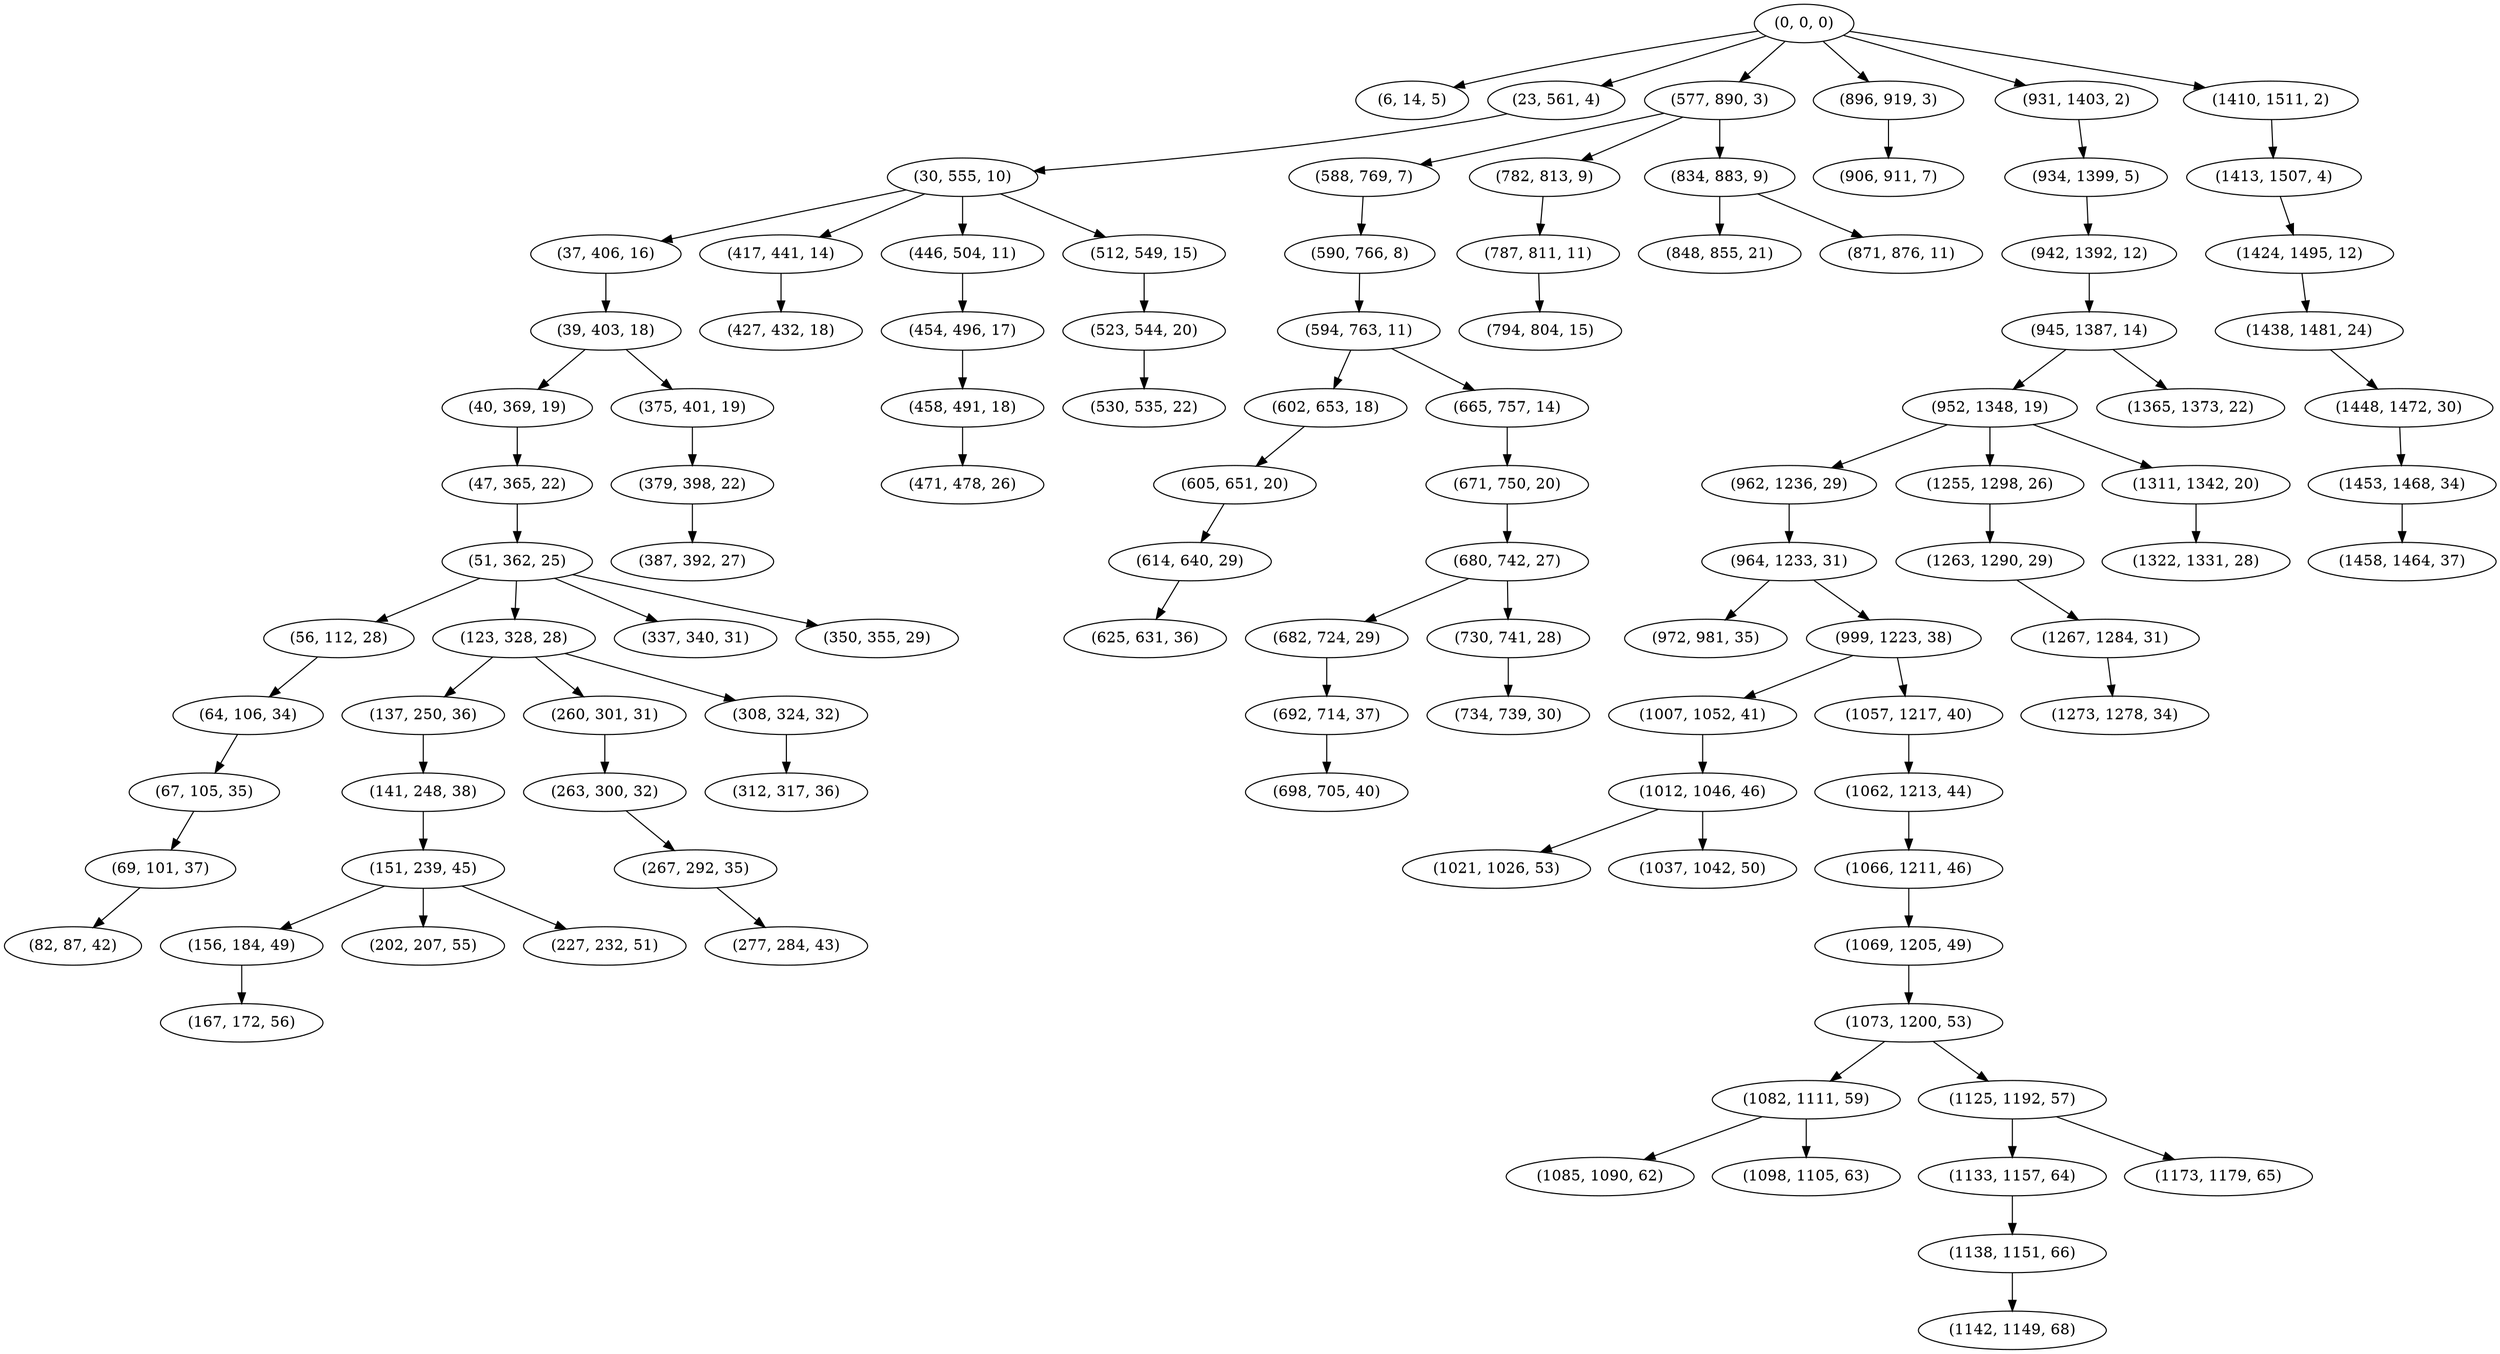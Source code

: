 digraph tree {
    "(0, 0, 0)";
    "(6, 14, 5)";
    "(23, 561, 4)";
    "(30, 555, 10)";
    "(37, 406, 16)";
    "(39, 403, 18)";
    "(40, 369, 19)";
    "(47, 365, 22)";
    "(51, 362, 25)";
    "(56, 112, 28)";
    "(64, 106, 34)";
    "(67, 105, 35)";
    "(69, 101, 37)";
    "(82, 87, 42)";
    "(123, 328, 28)";
    "(137, 250, 36)";
    "(141, 248, 38)";
    "(151, 239, 45)";
    "(156, 184, 49)";
    "(167, 172, 56)";
    "(202, 207, 55)";
    "(227, 232, 51)";
    "(260, 301, 31)";
    "(263, 300, 32)";
    "(267, 292, 35)";
    "(277, 284, 43)";
    "(308, 324, 32)";
    "(312, 317, 36)";
    "(337, 340, 31)";
    "(350, 355, 29)";
    "(375, 401, 19)";
    "(379, 398, 22)";
    "(387, 392, 27)";
    "(417, 441, 14)";
    "(427, 432, 18)";
    "(446, 504, 11)";
    "(454, 496, 17)";
    "(458, 491, 18)";
    "(471, 478, 26)";
    "(512, 549, 15)";
    "(523, 544, 20)";
    "(530, 535, 22)";
    "(577, 890, 3)";
    "(588, 769, 7)";
    "(590, 766, 8)";
    "(594, 763, 11)";
    "(602, 653, 18)";
    "(605, 651, 20)";
    "(614, 640, 29)";
    "(625, 631, 36)";
    "(665, 757, 14)";
    "(671, 750, 20)";
    "(680, 742, 27)";
    "(682, 724, 29)";
    "(692, 714, 37)";
    "(698, 705, 40)";
    "(730, 741, 28)";
    "(734, 739, 30)";
    "(782, 813, 9)";
    "(787, 811, 11)";
    "(794, 804, 15)";
    "(834, 883, 9)";
    "(848, 855, 21)";
    "(871, 876, 11)";
    "(896, 919, 3)";
    "(906, 911, 7)";
    "(931, 1403, 2)";
    "(934, 1399, 5)";
    "(942, 1392, 12)";
    "(945, 1387, 14)";
    "(952, 1348, 19)";
    "(962, 1236, 29)";
    "(964, 1233, 31)";
    "(972, 981, 35)";
    "(999, 1223, 38)";
    "(1007, 1052, 41)";
    "(1012, 1046, 46)";
    "(1021, 1026, 53)";
    "(1037, 1042, 50)";
    "(1057, 1217, 40)";
    "(1062, 1213, 44)";
    "(1066, 1211, 46)";
    "(1069, 1205, 49)";
    "(1073, 1200, 53)";
    "(1082, 1111, 59)";
    "(1085, 1090, 62)";
    "(1098, 1105, 63)";
    "(1125, 1192, 57)";
    "(1133, 1157, 64)";
    "(1138, 1151, 66)";
    "(1142, 1149, 68)";
    "(1173, 1179, 65)";
    "(1255, 1298, 26)";
    "(1263, 1290, 29)";
    "(1267, 1284, 31)";
    "(1273, 1278, 34)";
    "(1311, 1342, 20)";
    "(1322, 1331, 28)";
    "(1365, 1373, 22)";
    "(1410, 1511, 2)";
    "(1413, 1507, 4)";
    "(1424, 1495, 12)";
    "(1438, 1481, 24)";
    "(1448, 1472, 30)";
    "(1453, 1468, 34)";
    "(1458, 1464, 37)";
    "(0, 0, 0)" -> "(6, 14, 5)";
    "(0, 0, 0)" -> "(23, 561, 4)";
    "(0, 0, 0)" -> "(577, 890, 3)";
    "(0, 0, 0)" -> "(896, 919, 3)";
    "(0, 0, 0)" -> "(931, 1403, 2)";
    "(0, 0, 0)" -> "(1410, 1511, 2)";
    "(23, 561, 4)" -> "(30, 555, 10)";
    "(30, 555, 10)" -> "(37, 406, 16)";
    "(30, 555, 10)" -> "(417, 441, 14)";
    "(30, 555, 10)" -> "(446, 504, 11)";
    "(30, 555, 10)" -> "(512, 549, 15)";
    "(37, 406, 16)" -> "(39, 403, 18)";
    "(39, 403, 18)" -> "(40, 369, 19)";
    "(39, 403, 18)" -> "(375, 401, 19)";
    "(40, 369, 19)" -> "(47, 365, 22)";
    "(47, 365, 22)" -> "(51, 362, 25)";
    "(51, 362, 25)" -> "(56, 112, 28)";
    "(51, 362, 25)" -> "(123, 328, 28)";
    "(51, 362, 25)" -> "(337, 340, 31)";
    "(51, 362, 25)" -> "(350, 355, 29)";
    "(56, 112, 28)" -> "(64, 106, 34)";
    "(64, 106, 34)" -> "(67, 105, 35)";
    "(67, 105, 35)" -> "(69, 101, 37)";
    "(69, 101, 37)" -> "(82, 87, 42)";
    "(123, 328, 28)" -> "(137, 250, 36)";
    "(123, 328, 28)" -> "(260, 301, 31)";
    "(123, 328, 28)" -> "(308, 324, 32)";
    "(137, 250, 36)" -> "(141, 248, 38)";
    "(141, 248, 38)" -> "(151, 239, 45)";
    "(151, 239, 45)" -> "(156, 184, 49)";
    "(151, 239, 45)" -> "(202, 207, 55)";
    "(151, 239, 45)" -> "(227, 232, 51)";
    "(156, 184, 49)" -> "(167, 172, 56)";
    "(260, 301, 31)" -> "(263, 300, 32)";
    "(263, 300, 32)" -> "(267, 292, 35)";
    "(267, 292, 35)" -> "(277, 284, 43)";
    "(308, 324, 32)" -> "(312, 317, 36)";
    "(375, 401, 19)" -> "(379, 398, 22)";
    "(379, 398, 22)" -> "(387, 392, 27)";
    "(417, 441, 14)" -> "(427, 432, 18)";
    "(446, 504, 11)" -> "(454, 496, 17)";
    "(454, 496, 17)" -> "(458, 491, 18)";
    "(458, 491, 18)" -> "(471, 478, 26)";
    "(512, 549, 15)" -> "(523, 544, 20)";
    "(523, 544, 20)" -> "(530, 535, 22)";
    "(577, 890, 3)" -> "(588, 769, 7)";
    "(577, 890, 3)" -> "(782, 813, 9)";
    "(577, 890, 3)" -> "(834, 883, 9)";
    "(588, 769, 7)" -> "(590, 766, 8)";
    "(590, 766, 8)" -> "(594, 763, 11)";
    "(594, 763, 11)" -> "(602, 653, 18)";
    "(594, 763, 11)" -> "(665, 757, 14)";
    "(602, 653, 18)" -> "(605, 651, 20)";
    "(605, 651, 20)" -> "(614, 640, 29)";
    "(614, 640, 29)" -> "(625, 631, 36)";
    "(665, 757, 14)" -> "(671, 750, 20)";
    "(671, 750, 20)" -> "(680, 742, 27)";
    "(680, 742, 27)" -> "(682, 724, 29)";
    "(680, 742, 27)" -> "(730, 741, 28)";
    "(682, 724, 29)" -> "(692, 714, 37)";
    "(692, 714, 37)" -> "(698, 705, 40)";
    "(730, 741, 28)" -> "(734, 739, 30)";
    "(782, 813, 9)" -> "(787, 811, 11)";
    "(787, 811, 11)" -> "(794, 804, 15)";
    "(834, 883, 9)" -> "(848, 855, 21)";
    "(834, 883, 9)" -> "(871, 876, 11)";
    "(896, 919, 3)" -> "(906, 911, 7)";
    "(931, 1403, 2)" -> "(934, 1399, 5)";
    "(934, 1399, 5)" -> "(942, 1392, 12)";
    "(942, 1392, 12)" -> "(945, 1387, 14)";
    "(945, 1387, 14)" -> "(952, 1348, 19)";
    "(945, 1387, 14)" -> "(1365, 1373, 22)";
    "(952, 1348, 19)" -> "(962, 1236, 29)";
    "(952, 1348, 19)" -> "(1255, 1298, 26)";
    "(952, 1348, 19)" -> "(1311, 1342, 20)";
    "(962, 1236, 29)" -> "(964, 1233, 31)";
    "(964, 1233, 31)" -> "(972, 981, 35)";
    "(964, 1233, 31)" -> "(999, 1223, 38)";
    "(999, 1223, 38)" -> "(1007, 1052, 41)";
    "(999, 1223, 38)" -> "(1057, 1217, 40)";
    "(1007, 1052, 41)" -> "(1012, 1046, 46)";
    "(1012, 1046, 46)" -> "(1021, 1026, 53)";
    "(1012, 1046, 46)" -> "(1037, 1042, 50)";
    "(1057, 1217, 40)" -> "(1062, 1213, 44)";
    "(1062, 1213, 44)" -> "(1066, 1211, 46)";
    "(1066, 1211, 46)" -> "(1069, 1205, 49)";
    "(1069, 1205, 49)" -> "(1073, 1200, 53)";
    "(1073, 1200, 53)" -> "(1082, 1111, 59)";
    "(1073, 1200, 53)" -> "(1125, 1192, 57)";
    "(1082, 1111, 59)" -> "(1085, 1090, 62)";
    "(1082, 1111, 59)" -> "(1098, 1105, 63)";
    "(1125, 1192, 57)" -> "(1133, 1157, 64)";
    "(1125, 1192, 57)" -> "(1173, 1179, 65)";
    "(1133, 1157, 64)" -> "(1138, 1151, 66)";
    "(1138, 1151, 66)" -> "(1142, 1149, 68)";
    "(1255, 1298, 26)" -> "(1263, 1290, 29)";
    "(1263, 1290, 29)" -> "(1267, 1284, 31)";
    "(1267, 1284, 31)" -> "(1273, 1278, 34)";
    "(1311, 1342, 20)" -> "(1322, 1331, 28)";
    "(1410, 1511, 2)" -> "(1413, 1507, 4)";
    "(1413, 1507, 4)" -> "(1424, 1495, 12)";
    "(1424, 1495, 12)" -> "(1438, 1481, 24)";
    "(1438, 1481, 24)" -> "(1448, 1472, 30)";
    "(1448, 1472, 30)" -> "(1453, 1468, 34)";
    "(1453, 1468, 34)" -> "(1458, 1464, 37)";
}
